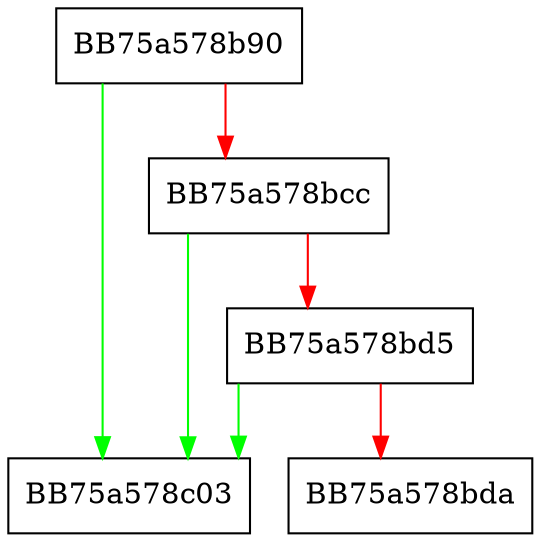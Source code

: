 digraph lua_mp_readfrombuffer_worker {
  node [shape="box"];
  graph [splines=ortho];
  BB75a578b90 -> BB75a578c03 [color="green"];
  BB75a578b90 -> BB75a578bcc [color="red"];
  BB75a578bcc -> BB75a578c03 [color="green"];
  BB75a578bcc -> BB75a578bd5 [color="red"];
  BB75a578bd5 -> BB75a578c03 [color="green"];
  BB75a578bd5 -> BB75a578bda [color="red"];
}